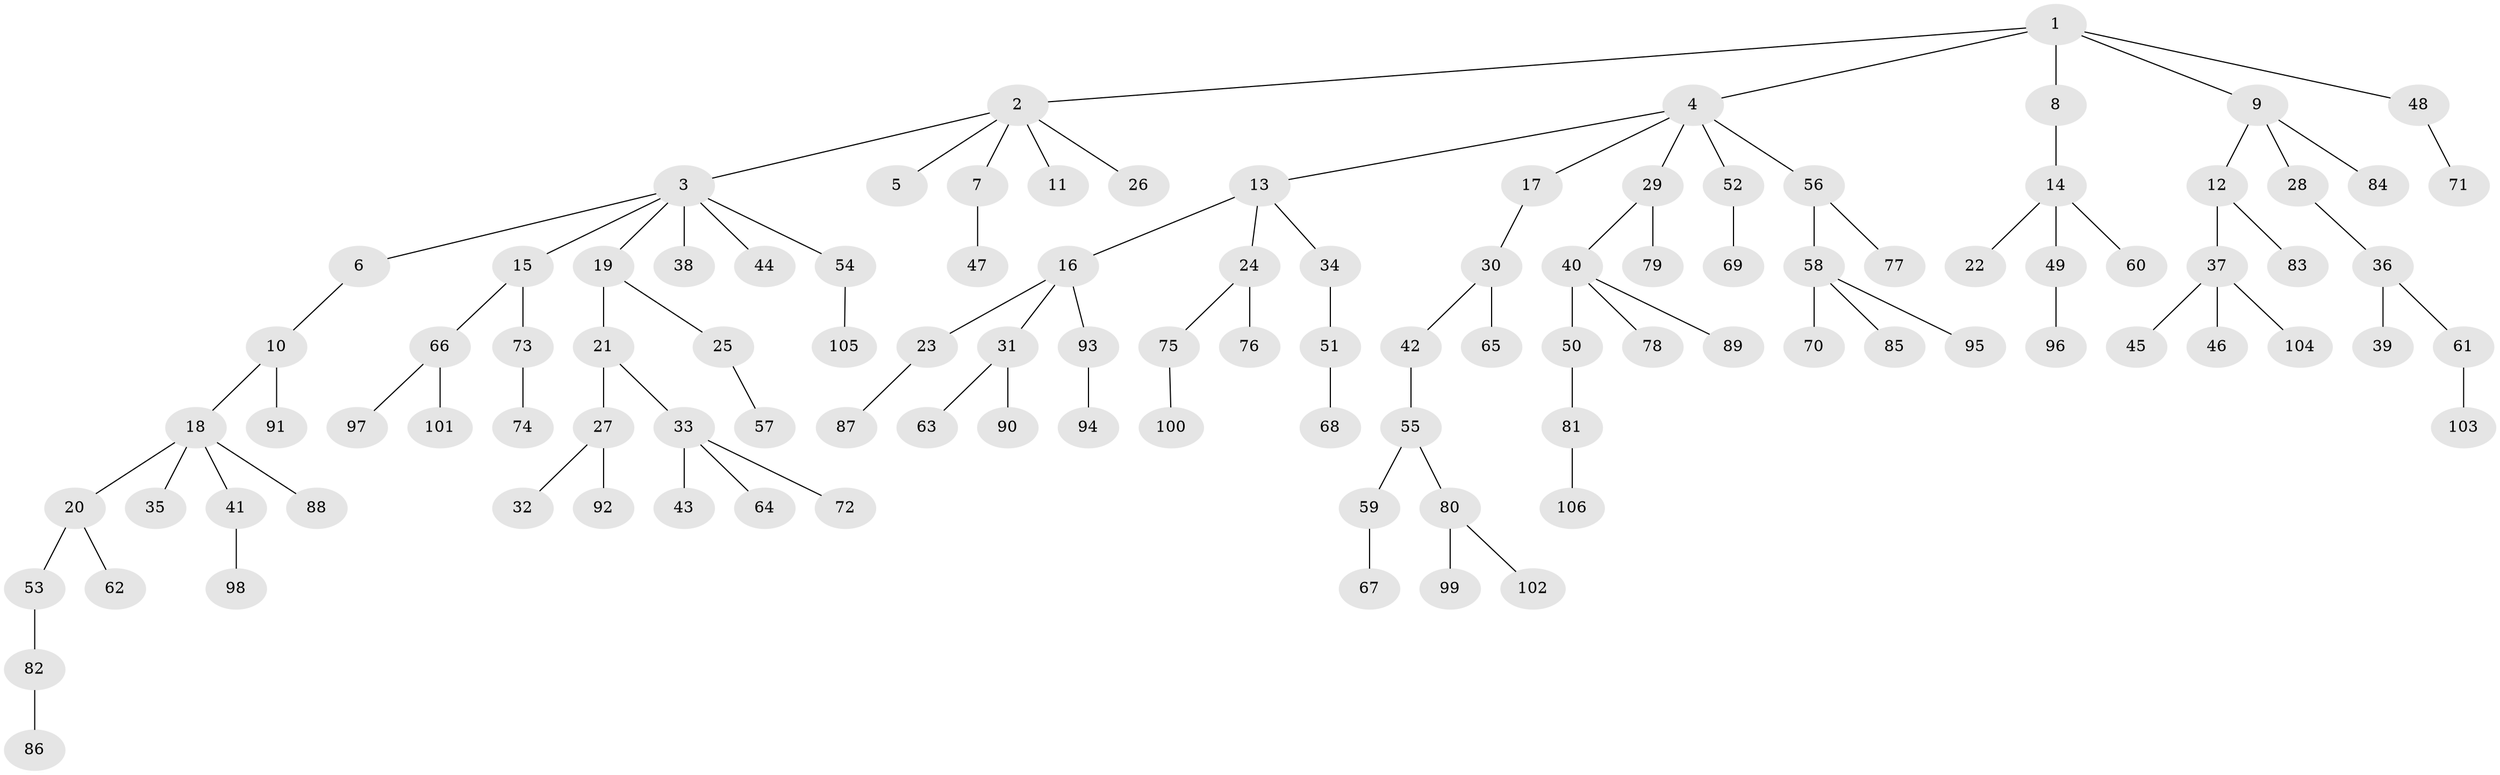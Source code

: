 // coarse degree distribution, {9: 0.013888888888888888, 5: 0.041666666666666664, 6: 0.013888888888888888, 1: 0.5555555555555556, 2: 0.19444444444444445, 3: 0.1111111111111111, 4: 0.06944444444444445}
// Generated by graph-tools (version 1.1) at 2025/24/03/03/25 07:24:07]
// undirected, 106 vertices, 105 edges
graph export_dot {
graph [start="1"]
  node [color=gray90,style=filled];
  1;
  2;
  3;
  4;
  5;
  6;
  7;
  8;
  9;
  10;
  11;
  12;
  13;
  14;
  15;
  16;
  17;
  18;
  19;
  20;
  21;
  22;
  23;
  24;
  25;
  26;
  27;
  28;
  29;
  30;
  31;
  32;
  33;
  34;
  35;
  36;
  37;
  38;
  39;
  40;
  41;
  42;
  43;
  44;
  45;
  46;
  47;
  48;
  49;
  50;
  51;
  52;
  53;
  54;
  55;
  56;
  57;
  58;
  59;
  60;
  61;
  62;
  63;
  64;
  65;
  66;
  67;
  68;
  69;
  70;
  71;
  72;
  73;
  74;
  75;
  76;
  77;
  78;
  79;
  80;
  81;
  82;
  83;
  84;
  85;
  86;
  87;
  88;
  89;
  90;
  91;
  92;
  93;
  94;
  95;
  96;
  97;
  98;
  99;
  100;
  101;
  102;
  103;
  104;
  105;
  106;
  1 -- 2;
  1 -- 4;
  1 -- 8;
  1 -- 9;
  1 -- 48;
  2 -- 3;
  2 -- 5;
  2 -- 7;
  2 -- 11;
  2 -- 26;
  3 -- 6;
  3 -- 15;
  3 -- 19;
  3 -- 38;
  3 -- 44;
  3 -- 54;
  4 -- 13;
  4 -- 17;
  4 -- 29;
  4 -- 52;
  4 -- 56;
  6 -- 10;
  7 -- 47;
  8 -- 14;
  9 -- 12;
  9 -- 28;
  9 -- 84;
  10 -- 18;
  10 -- 91;
  12 -- 37;
  12 -- 83;
  13 -- 16;
  13 -- 24;
  13 -- 34;
  14 -- 22;
  14 -- 49;
  14 -- 60;
  15 -- 66;
  15 -- 73;
  16 -- 23;
  16 -- 31;
  16 -- 93;
  17 -- 30;
  18 -- 20;
  18 -- 35;
  18 -- 41;
  18 -- 88;
  19 -- 21;
  19 -- 25;
  20 -- 53;
  20 -- 62;
  21 -- 27;
  21 -- 33;
  23 -- 87;
  24 -- 75;
  24 -- 76;
  25 -- 57;
  27 -- 32;
  27 -- 92;
  28 -- 36;
  29 -- 40;
  29 -- 79;
  30 -- 42;
  30 -- 65;
  31 -- 63;
  31 -- 90;
  33 -- 43;
  33 -- 64;
  33 -- 72;
  34 -- 51;
  36 -- 39;
  36 -- 61;
  37 -- 45;
  37 -- 46;
  37 -- 104;
  40 -- 50;
  40 -- 78;
  40 -- 89;
  41 -- 98;
  42 -- 55;
  48 -- 71;
  49 -- 96;
  50 -- 81;
  51 -- 68;
  52 -- 69;
  53 -- 82;
  54 -- 105;
  55 -- 59;
  55 -- 80;
  56 -- 58;
  56 -- 77;
  58 -- 70;
  58 -- 85;
  58 -- 95;
  59 -- 67;
  61 -- 103;
  66 -- 97;
  66 -- 101;
  73 -- 74;
  75 -- 100;
  80 -- 99;
  80 -- 102;
  81 -- 106;
  82 -- 86;
  93 -- 94;
}
